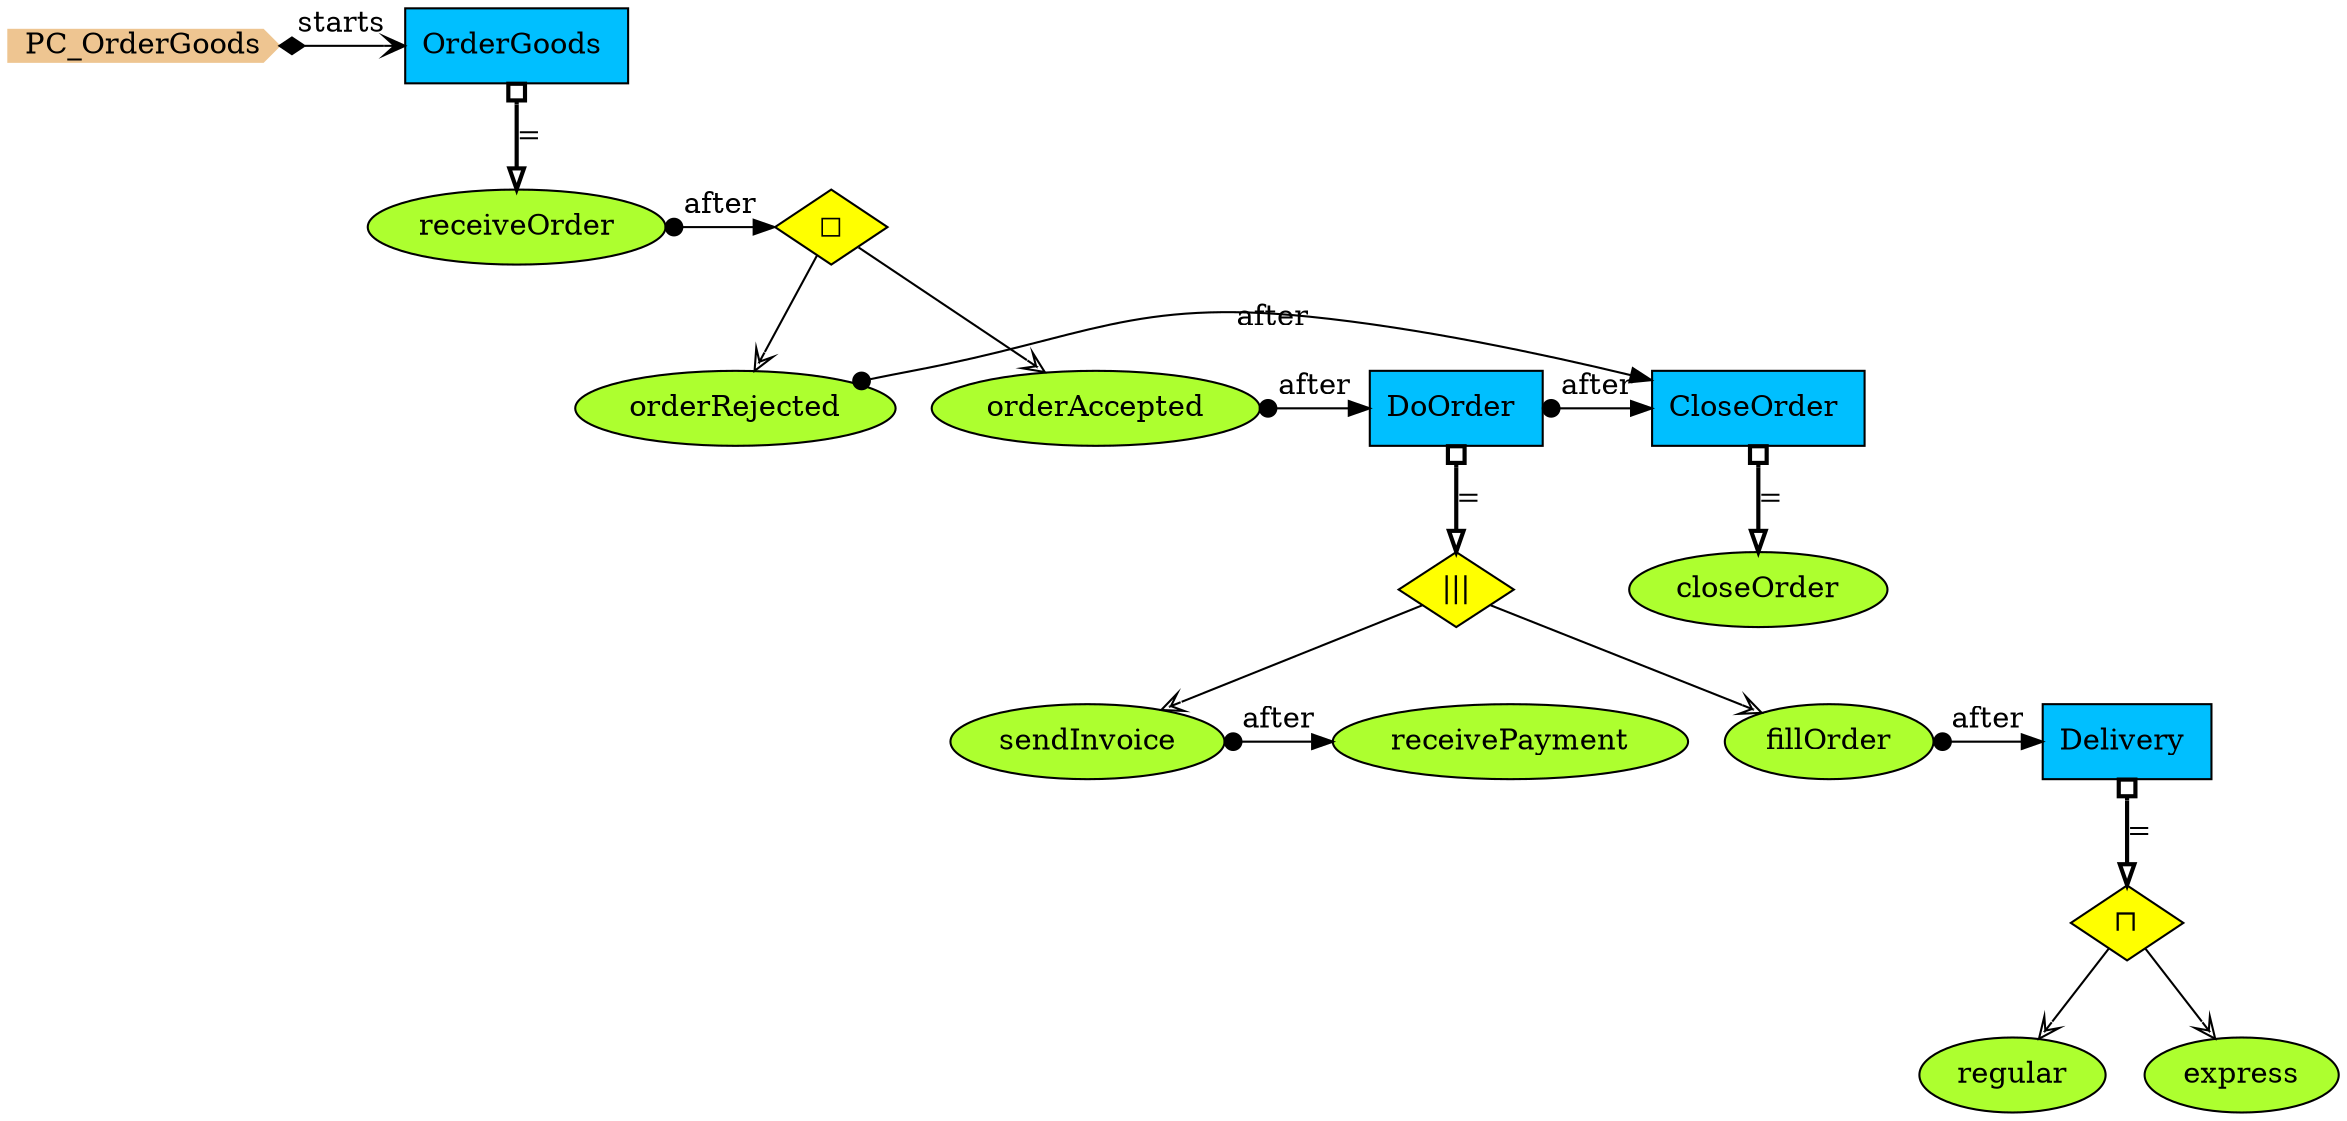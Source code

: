 digraph {
StartN_ [shape = cds,color=burlywood2,style=filled,height=.2,width=.2, label =PC_OrderGoods];
CloseOrder [shape=box,fillcolor=deepskyblue,style = filled,label="CloseOrder "];
closeOrder [shape=ellipse,fillcolor=greenyellow,style = filled,label="closeOrder"];
receivePayment [shape=ellipse,fillcolor=greenyellow,style = filled,label="receivePayment"];
regular [shape=ellipse,fillcolor=greenyellow,style = filled,label="regular"];
express [shape=ellipse,fillcolor=greenyellow,style = filled,label="express"];
Delivery [shape=box,fillcolor=deepskyblue,style = filled,label="Delivery "];
OpDelivery [shape=diamond,fillcolor=yellow,style = filled,label="⊓"];
sendInvoice [shape=ellipse,fillcolor=greenyellow,style = filled,label="sendInvoice"];
fillOrder [shape=ellipse,fillcolor=greenyellow,style = filled,label="fillOrder"];
DoOrder [shape=box,fillcolor=deepskyblue,style = filled,label="DoOrder "];
OpDoOrder [shape=diamond,fillcolor=yellow,style = filled,label="|||"];
orderRejected [shape=ellipse,fillcolor=greenyellow,style = filled,label="orderRejected"];
orderAccepted [shape=ellipse,fillcolor=greenyellow,style = filled,label="orderAccepted"];
OpAfterReceiveOrder [shape=diamond,fillcolor=yellow,style = filled,label="◻︎"];
OrderGoods [shape=box,fillcolor=deepskyblue,style = filled,label="OrderGoods "];
receiveOrder [shape=ellipse,fillcolor=greenyellow,style = filled,label="receiveOrder"];

{rank=min;StartN_,OrderGoods}
{rank=same;receiveOrder,OpAfterReceiveOrder}
{rank=same;orderAccepted,DoOrder,CloseOrder}
{rank=same;fillOrder,Delivery}
{rank=same;sendInvoice,receivePayment}
{rank=same;DoOrder,CloseOrder}
{rank=same;orderRejected,CloseOrder}

orderRejected->CloseOrder[arrowtail=dot,dir=both,label="after"];
DoOrder->CloseOrder[arrowtail=dot,dir=both,label="after"];
sendInvoice->receivePayment[arrowtail=dot,dir=both,label="after"];
OpDelivery->regular[arrowhead="vee",fillcolor=white];
OpDelivery->express[arrowhead="vee",fillcolor=white];
fillOrder->Delivery[arrowtail=dot,dir=both,label="after"];
OpDoOrder->sendInvoice[arrowhead="vee",fillcolor=white];
OpDoOrder->fillOrder[arrowhead="vee",fillcolor=white];
orderAccepted->DoOrder[arrowtail=dot,dir=both,label="after"];
OpAfterReceiveOrder->orderRejected[arrowhead="vee",fillcolor=white];
OpAfterReceiveOrder->orderAccepted[arrowhead="vee",fillcolor=white];
receiveOrder->OpAfterReceiveOrder[arrowtail=dot,dir=both,label="after"];
StartN_->OrderGoods[arrowhead="open",arrowtail=diamond,dir=both,label="starts"];
CloseOrder->closeOrder[arrowhead="onormal",dir=both,arrowtail=obox,penwidth=2,label="="];
Delivery->OpDelivery[arrowhead="onormal",dir=both,arrowtail=obox,penwidth=2,label="="];
DoOrder->OpDoOrder[arrowhead="onormal",dir=both,arrowtail=obox,penwidth=2,label="="];
OrderGoods->receiveOrder[arrowhead="onormal",dir=both,arrowtail=obox,penwidth=2,label="="];
}